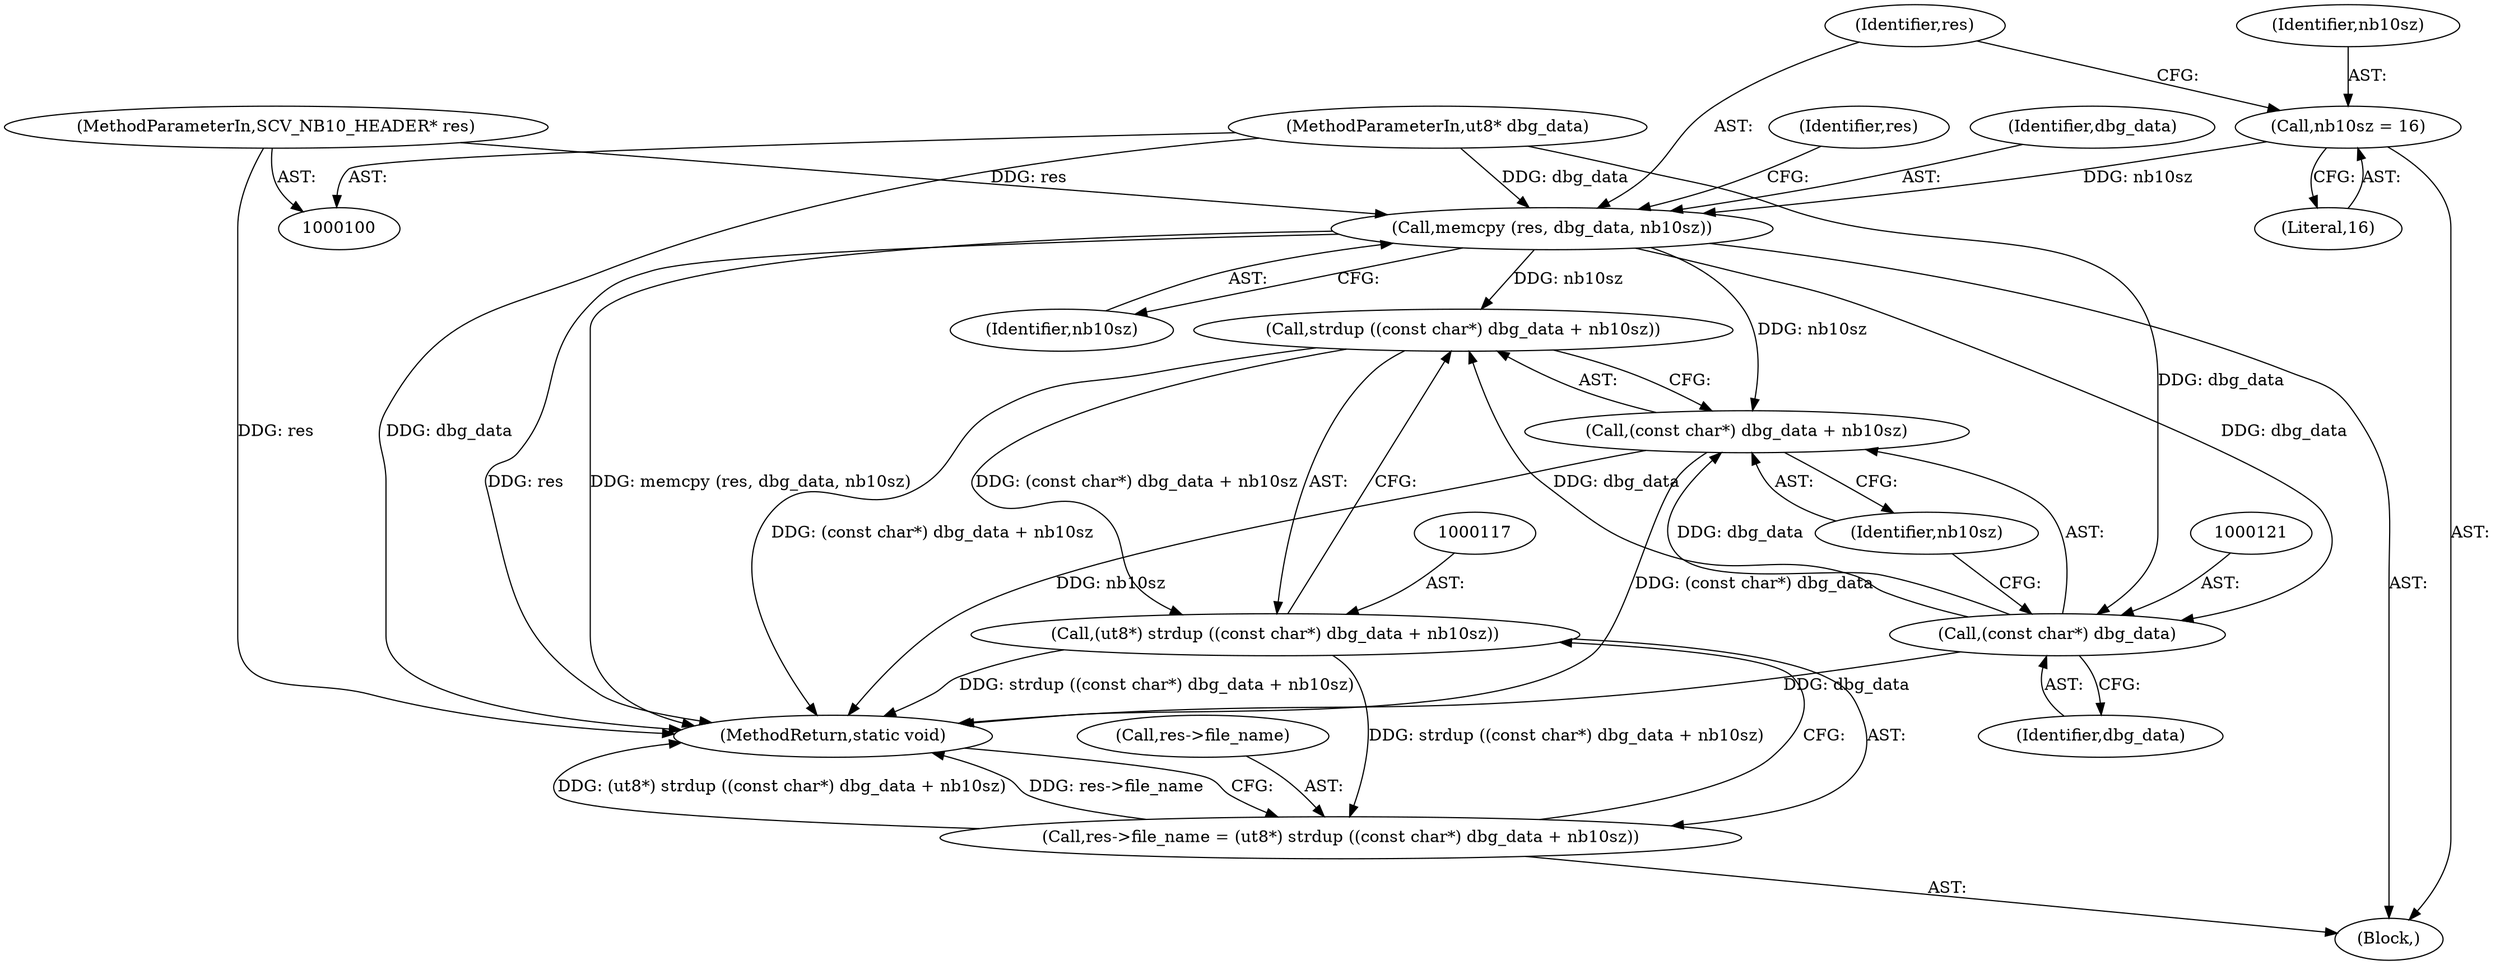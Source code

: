 digraph "1_radare2_4e1cf0d3e6f6fe2552a269def0af1cd2403e266c_0@API" {
"1000108" [label="(Call,memcpy (res, dbg_data, nb10sz))"];
"1000102" [label="(MethodParameterIn,SCV_NB10_HEADER* res)"];
"1000101" [label="(MethodParameterIn,ut8* dbg_data)"];
"1000105" [label="(Call,nb10sz = 16)"];
"1000118" [label="(Call,strdup ((const char*) dbg_data + nb10sz))"];
"1000116" [label="(Call,(ut8*) strdup ((const char*) dbg_data + nb10sz))"];
"1000112" [label="(Call,res->file_name = (ut8*) strdup ((const char*) dbg_data + nb10sz))"];
"1000120" [label="(Call,(const char*) dbg_data)"];
"1000119" [label="(Call,(const char*) dbg_data + nb10sz)"];
"1000116" [label="(Call,(ut8*) strdup ((const char*) dbg_data + nb10sz))"];
"1000124" [label="(MethodReturn,static void)"];
"1000114" [label="(Identifier,res)"];
"1000118" [label="(Call,strdup ((const char*) dbg_data + nb10sz))"];
"1000123" [label="(Identifier,nb10sz)"];
"1000119" [label="(Call,(const char*) dbg_data + nb10sz)"];
"1000120" [label="(Call,(const char*) dbg_data)"];
"1000110" [label="(Identifier,dbg_data)"];
"1000105" [label="(Call,nb10sz = 16)"];
"1000108" [label="(Call,memcpy (res, dbg_data, nb10sz))"];
"1000107" [label="(Literal,16)"];
"1000103" [label="(Block,)"];
"1000106" [label="(Identifier,nb10sz)"];
"1000112" [label="(Call,res->file_name = (ut8*) strdup ((const char*) dbg_data + nb10sz))"];
"1000111" [label="(Identifier,nb10sz)"];
"1000101" [label="(MethodParameterIn,ut8* dbg_data)"];
"1000102" [label="(MethodParameterIn,SCV_NB10_HEADER* res)"];
"1000113" [label="(Call,res->file_name)"];
"1000109" [label="(Identifier,res)"];
"1000122" [label="(Identifier,dbg_data)"];
"1000108" -> "1000103"  [label="AST: "];
"1000108" -> "1000111"  [label="CFG: "];
"1000109" -> "1000108"  [label="AST: "];
"1000110" -> "1000108"  [label="AST: "];
"1000111" -> "1000108"  [label="AST: "];
"1000114" -> "1000108"  [label="CFG: "];
"1000108" -> "1000124"  [label="DDG: memcpy (res, dbg_data, nb10sz)"];
"1000108" -> "1000124"  [label="DDG: res"];
"1000102" -> "1000108"  [label="DDG: res"];
"1000101" -> "1000108"  [label="DDG: dbg_data"];
"1000105" -> "1000108"  [label="DDG: nb10sz"];
"1000108" -> "1000118"  [label="DDG: nb10sz"];
"1000108" -> "1000120"  [label="DDG: dbg_data"];
"1000108" -> "1000119"  [label="DDG: nb10sz"];
"1000102" -> "1000100"  [label="AST: "];
"1000102" -> "1000124"  [label="DDG: res"];
"1000101" -> "1000100"  [label="AST: "];
"1000101" -> "1000124"  [label="DDG: dbg_data"];
"1000101" -> "1000120"  [label="DDG: dbg_data"];
"1000105" -> "1000103"  [label="AST: "];
"1000105" -> "1000107"  [label="CFG: "];
"1000106" -> "1000105"  [label="AST: "];
"1000107" -> "1000105"  [label="AST: "];
"1000109" -> "1000105"  [label="CFG: "];
"1000118" -> "1000116"  [label="AST: "];
"1000118" -> "1000119"  [label="CFG: "];
"1000119" -> "1000118"  [label="AST: "];
"1000116" -> "1000118"  [label="CFG: "];
"1000118" -> "1000124"  [label="DDG: (const char*) dbg_data + nb10sz"];
"1000118" -> "1000116"  [label="DDG: (const char*) dbg_data + nb10sz"];
"1000120" -> "1000118"  [label="DDG: dbg_data"];
"1000116" -> "1000112"  [label="AST: "];
"1000117" -> "1000116"  [label="AST: "];
"1000112" -> "1000116"  [label="CFG: "];
"1000116" -> "1000124"  [label="DDG: strdup ((const char*) dbg_data + nb10sz)"];
"1000116" -> "1000112"  [label="DDG: strdup ((const char*) dbg_data + nb10sz)"];
"1000112" -> "1000103"  [label="AST: "];
"1000113" -> "1000112"  [label="AST: "];
"1000124" -> "1000112"  [label="CFG: "];
"1000112" -> "1000124"  [label="DDG: (ut8*) strdup ((const char*) dbg_data + nb10sz)"];
"1000112" -> "1000124"  [label="DDG: res->file_name"];
"1000120" -> "1000119"  [label="AST: "];
"1000120" -> "1000122"  [label="CFG: "];
"1000121" -> "1000120"  [label="AST: "];
"1000122" -> "1000120"  [label="AST: "];
"1000123" -> "1000120"  [label="CFG: "];
"1000120" -> "1000124"  [label="DDG: dbg_data"];
"1000120" -> "1000119"  [label="DDG: dbg_data"];
"1000119" -> "1000123"  [label="CFG: "];
"1000123" -> "1000119"  [label="AST: "];
"1000119" -> "1000124"  [label="DDG: nb10sz"];
"1000119" -> "1000124"  [label="DDG: (const char*) dbg_data"];
}
